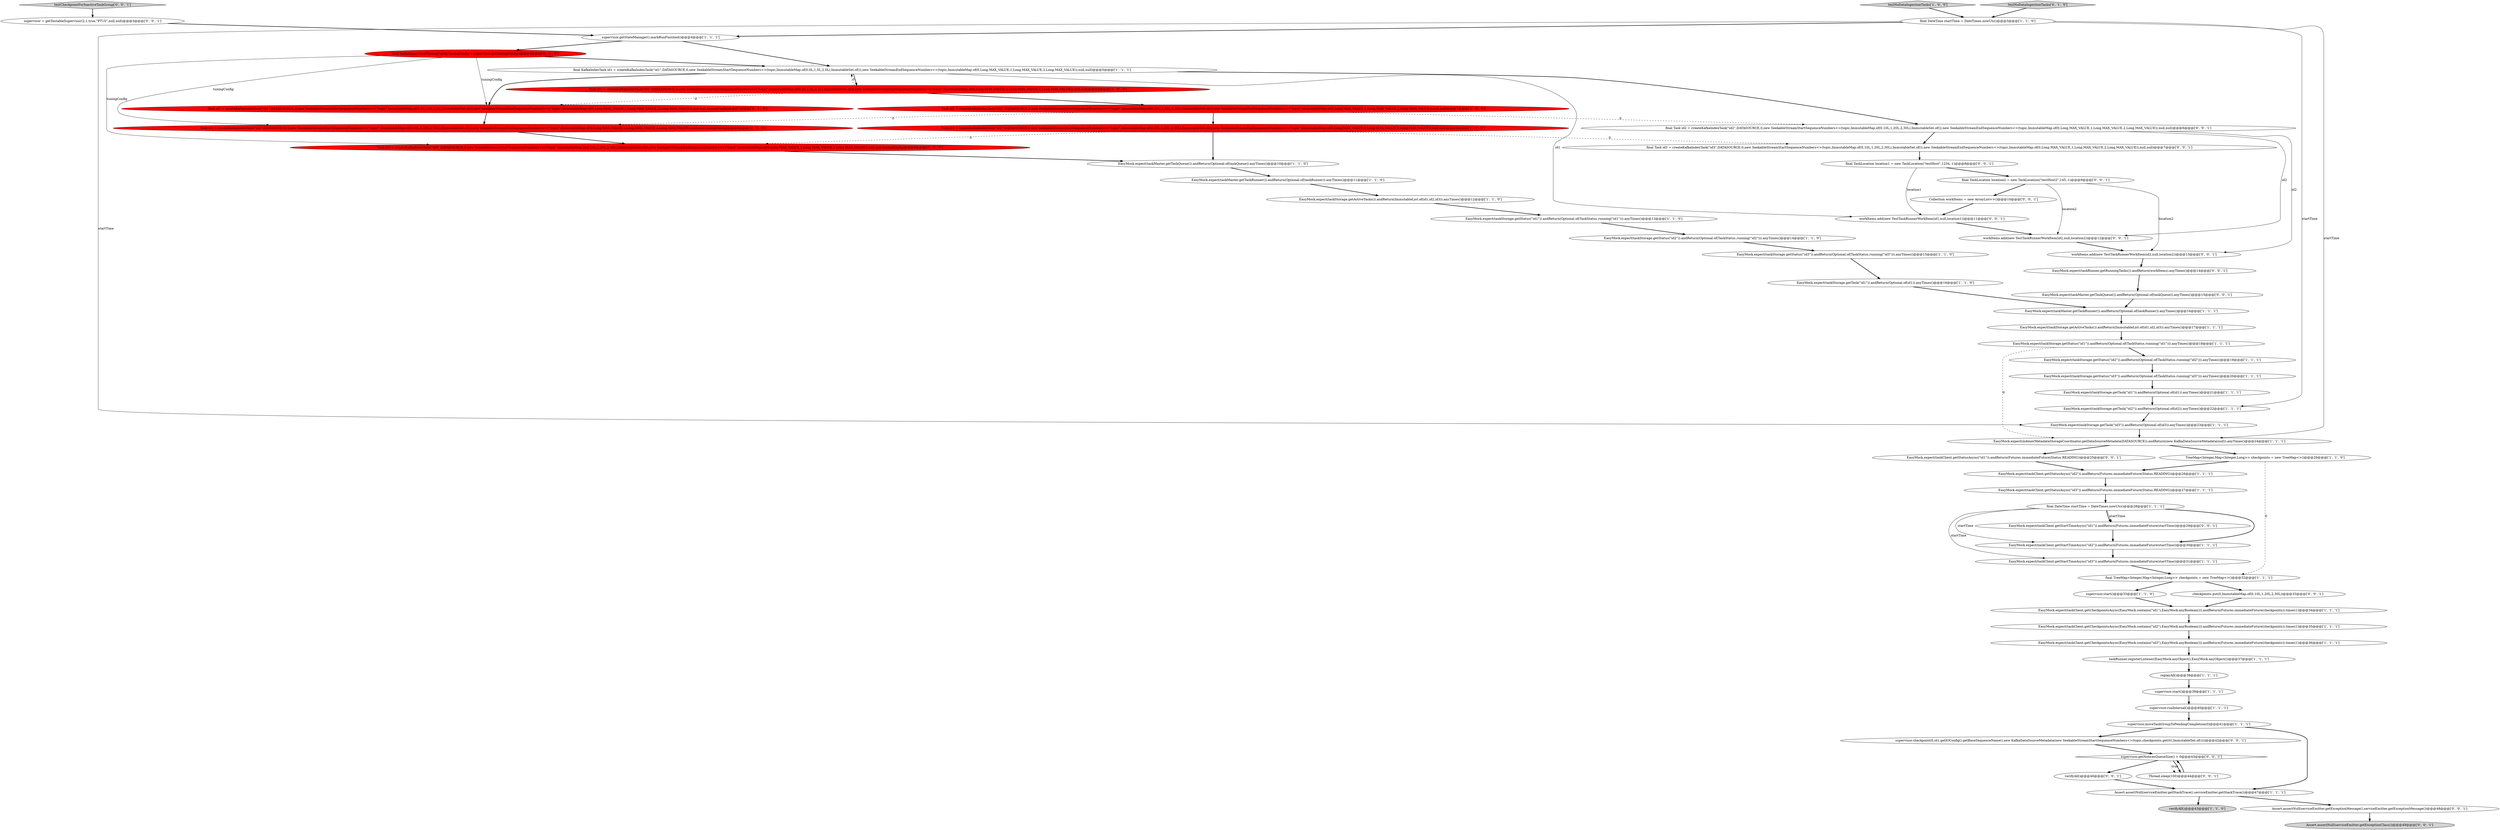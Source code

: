 digraph {
42 [style = filled, label = "Task id3 = createKafkaIndexTask(\"id3\",DATASOURCE,0,new SeekableStreamStartSequenceNumbers<>(\"topic\",ImmutableMap.of(0,10L,1,20L,2,30L),ImmutableSet.of()),new SeekableStreamEndSequenceNumbers<>(\"topic\",ImmutableMap.of(0,Long.MAX_VALUE,1,Long.MAX_VALUE,2,Long.MAX_VALUE)),null,null,tuningConfig)@@@9@@@['0', '1', '0']", fillcolor = red, shape = ellipse image = "AAA1AAABBB2BBB"];
48 [style = filled, label = "Thread.sleep(100)@@@44@@@['0', '0', '1']", fillcolor = white, shape = ellipse image = "AAA0AAABBB3BBB"];
55 [style = filled, label = "EasyMock.expect(taskMaster.getTaskQueue()).andReturn(Optional.of(taskQueue)).anyTimes()@@@15@@@['0', '0', '1']", fillcolor = white, shape = ellipse image = "AAA0AAABBB3BBB"];
44 [style = filled, label = "testNoDataIngestionTasks['0', '1', '0']", fillcolor = lightgray, shape = diamond image = "AAA0AAABBB2BBB"];
29 [style = filled, label = "EasyMock.expect(taskStorage.getTask(\"id3\")).andReturn(Optional.of(id3)).anyTimes()@@@23@@@['1', '1', '1']", fillcolor = white, shape = ellipse image = "AAA0AAABBB1BBB"];
51 [style = filled, label = "final TaskLocation location1 = new TaskLocation(\"testHost\",1234,-1)@@@8@@@['0', '0', '1']", fillcolor = white, shape = ellipse image = "AAA0AAABBB3BBB"];
22 [style = filled, label = "testNoDataIngestionTasks['1', '0', '0']", fillcolor = lightgray, shape = diamond image = "AAA0AAABBB1BBB"];
24 [style = filled, label = "EasyMock.expect(taskMaster.getTaskQueue()).andReturn(Optional.of(taskQueue)).anyTimes()@@@10@@@['1', '1', '0']", fillcolor = white, shape = ellipse image = "AAA0AAABBB1BBB"];
45 [style = filled, label = "Task id1 = createKafkaIndexTask(\"id1\",DATASOURCE,0,new SeekableStreamStartSequenceNumbers<>(\"topic\",ImmutableMap.of(0,0L,1,0L,2,0L),ImmutableSet.of()),new SeekableStreamEndSequenceNumbers<>(\"topic\",ImmutableMap.of(0,Long.MAX_VALUE,1,Long.MAX_VALUE,2,Long.MAX_VALUE)),null,null,tuningConfig)@@@7@@@['0', '1', '0']", fillcolor = red, shape = ellipse image = "AAA1AAABBB2BBB"];
19 [style = filled, label = "EasyMock.expect(taskStorage.getTask(\"id1\")).andReturn(Optional.of(id1)).anyTimes()@@@21@@@['1', '1', '1']", fillcolor = white, shape = ellipse image = "AAA0AAABBB1BBB"];
14 [style = filled, label = "EasyMock.expect(taskClient.getCheckpointsAsync(EasyMock.contains(\"id2\"),EasyMock.anyBoolean())).andReturn(Futures.immediateFuture(checkpoints)).times(1)@@@35@@@['1', '1', '1']", fillcolor = white, shape = ellipse image = "AAA0AAABBB1BBB"];
28 [style = filled, label = "final KafkaIndexTask id1 = createKafkaIndexTask(\"id1\",DATASOURCE,0,new SeekableStreamStartSequenceNumbers<>(topic,ImmutableMap.of(0,0L,1,0L,2,0L),ImmutableSet.of()),new SeekableStreamEndSequenceNumbers<>(topic,ImmutableMap.of(0,Long.MAX_VALUE,1,Long.MAX_VALUE,2,Long.MAX_VALUE)),null,null)@@@5@@@['1', '1', '1']", fillcolor = white, shape = ellipse image = "AAA0AAABBB1BBB"];
9 [style = filled, label = "supervisor.start()@@@33@@@['1', '1', '0']", fillcolor = white, shape = ellipse image = "AAA0AAABBB1BBB"];
40 [style = filled, label = "EasyMock.expect(taskStorage.getStatus(\"id1\")).andReturn(Optional.of(TaskStatus.running(\"id1\"))).anyTimes()@@@18@@@['1', '1', '1']", fillcolor = white, shape = ellipse image = "AAA0AAABBB1BBB"];
56 [style = filled, label = "EasyMock.expect(taskClient.getStatusAsync(\"id1\")).andReturn(Futures.immediateFuture(Status.READING))@@@25@@@['0', '0', '1']", fillcolor = white, shape = ellipse image = "AAA0AAABBB3BBB"];
10 [style = filled, label = "EasyMock.expect(taskStorage.getStatus(\"id2\")).andReturn(Optional.of(TaskStatus.running(\"id2\"))).anyTimes()@@@14@@@['1', '1', '0']", fillcolor = white, shape = ellipse image = "AAA0AAABBB1BBB"];
43 [style = filled, label = "Task id2 = createKafkaIndexTask(\"id2\",DATASOURCE,0,new SeekableStreamStartSequenceNumbers<>(\"topic\",ImmutableMap.of(0,10L,1,20L,2,30L),ImmutableSet.of()),new SeekableStreamEndSequenceNumbers<>(\"topic\",ImmutableMap.of(0,Long.MAX_VALUE,1,Long.MAX_VALUE,2,Long.MAX_VALUE)),null,null,tuningConfig)@@@8@@@['0', '1', '0']", fillcolor = red, shape = ellipse image = "AAA1AAABBB2BBB"];
61 [style = filled, label = "final Task id3 = createKafkaIndexTask(\"id3\",DATASOURCE,0,new SeekableStreamStartSequenceNumbers<>(topic,ImmutableMap.of(0,10L,1,20L,2,30L),ImmutableSet.of()),new SeekableStreamEndSequenceNumbers<>(topic,ImmutableMap.of(0,Long.MAX_VALUE,1,Long.MAX_VALUE,2,Long.MAX_VALUE)),null,null)@@@7@@@['0', '0', '1']", fillcolor = white, shape = ellipse image = "AAA0AAABBB3BBB"];
13 [style = filled, label = "EasyMock.expect(taskStorage.getStatus(\"id2\")).andReturn(Optional.of(TaskStatus.running(\"id2\"))).anyTimes()@@@19@@@['1', '1', '1']", fillcolor = white, shape = ellipse image = "AAA0AAABBB1BBB"];
0 [style = filled, label = "verifyAll()@@@43@@@['1', '1', '0']", fillcolor = lightgray, shape = ellipse image = "AAA0AAABBB1BBB"];
53 [style = filled, label = "final TaskLocation location2 = new TaskLocation(\"testHost2\",145,-1)@@@9@@@['0', '0', '1']", fillcolor = white, shape = ellipse image = "AAA0AAABBB3BBB"];
4 [style = filled, label = "final TreeMap<Integer,Map<Integer,Long>> checkpoints = new TreeMap<>()@@@32@@@['1', '1', '1']", fillcolor = white, shape = ellipse image = "AAA0AAABBB1BBB"];
57 [style = filled, label = "workItems.add(new TestTaskRunnerWorkItem(id2,null,location2))@@@13@@@['0', '0', '1']", fillcolor = white, shape = ellipse image = "AAA0AAABBB3BBB"];
15 [style = filled, label = "TreeMap<Integer,Map<Integer,Long>> checkpoints = new TreeMap<>()@@@26@@@['1', '1', '0']", fillcolor = white, shape = ellipse image = "AAA0AAABBB1BBB"];
60 [style = filled, label = "supervisor.checkpoint(0,id1.getIOConfig().getBaseSequenceName(),new KafkaDataSourceMetadata(new SeekableStreamStartSequenceNumbers<>(topic,checkpoints.get(0),ImmutableSet.of())))@@@42@@@['0', '0', '1']", fillcolor = white, shape = ellipse image = "AAA0AAABBB3BBB"];
3 [style = filled, label = "EasyMock.expect(taskStorage.getTask(\"id1\")).andReturn(Optional.of(id1)).anyTimes()@@@16@@@['1', '1', '0']", fillcolor = white, shape = ellipse image = "AAA0AAABBB1BBB"];
54 [style = filled, label = "supervisor.getNoticesQueueSize() > 0@@@43@@@['0', '0', '1']", fillcolor = white, shape = diamond image = "AAA0AAABBB3BBB"];
20 [style = filled, label = "final DateTime startTime = DateTimes.nowUtc()@@@3@@@['1', '1', '0']", fillcolor = white, shape = ellipse image = "AAA0AAABBB1BBB"];
49 [style = filled, label = "final Task id2 = createKafkaIndexTask(\"id2\",DATASOURCE,0,new SeekableStreamStartSequenceNumbers<>(topic,ImmutableMap.of(0,10L,1,20L,2,30L),ImmutableSet.of()),new SeekableStreamEndSequenceNumbers<>(topic,ImmutableMap.of(0,Long.MAX_VALUE,1,Long.MAX_VALUE,2,Long.MAX_VALUE)),null,null)@@@6@@@['0', '0', '1']", fillcolor = white, shape = ellipse image = "AAA0AAABBB3BBB"];
32 [style = filled, label = "Task id3 = createKafkaIndexTask(\"id3\",DATASOURCE,0,new SeekableStreamStartSequenceNumbers<>(\"topic\",ImmutableMap.of(0,10L,1,20L,2,30L),ImmutableSet.of()),new SeekableStreamEndSequenceNumbers<>(\"topic\",ImmutableMap.of(0,Long.MAX_VALUE,1,Long.MAX_VALUE,2,Long.MAX_VALUE)),null,null)@@@8@@@['1', '0', '0']", fillcolor = red, shape = ellipse image = "AAA1AAABBB1BBB"];
11 [style = filled, label = "EasyMock.expect(taskClient.getStatusAsync(\"id2\")).andReturn(Futures.immediateFuture(Status.READING))@@@26@@@['1', '1', '1']", fillcolor = white, shape = ellipse image = "AAA0AAABBB1BBB"];
31 [style = filled, label = "EasyMock.expect(taskClient.getStartTimeAsync(\"id3\")).andReturn(Futures.immediateFuture(startTime))@@@31@@@['1', '1', '1']", fillcolor = white, shape = ellipse image = "AAA0AAABBB1BBB"];
34 [style = filled, label = "supervisor.runInternal()@@@40@@@['1', '1', '1']", fillcolor = white, shape = ellipse image = "AAA0AAABBB1BBB"];
35 [style = filled, label = "EasyMock.expect(taskClient.getCheckpointsAsync(EasyMock.contains(\"id3\"),EasyMock.anyBoolean())).andReturn(Futures.immediateFuture(checkpoints)).times(1)@@@36@@@['1', '1', '1']", fillcolor = white, shape = ellipse image = "AAA0AAABBB1BBB"];
16 [style = filled, label = "EasyMock.expect(taskMaster.getTaskRunner()).andReturn(Optional.of(taskRunner)).anyTimes()@@@16@@@['1', '1', '1']", fillcolor = white, shape = ellipse image = "AAA0AAABBB1BBB"];
59 [style = filled, label = "workItems.add(new TestTaskRunnerWorkItem(id2,null,location2))@@@12@@@['0', '0', '1']", fillcolor = white, shape = ellipse image = "AAA0AAABBB3BBB"];
65 [style = filled, label = "checkpoints.put(0,ImmutableMap.of(0,10L,1,20L,2,30L))@@@33@@@['0', '0', '1']", fillcolor = white, shape = ellipse image = "AAA0AAABBB3BBB"];
38 [style = filled, label = "Task id2 = createKafkaIndexTask(\"id2\",DATASOURCE,0,new SeekableStreamStartSequenceNumbers<>(\"topic\",ImmutableMap.of(0,10L,1,20L,2,30L),ImmutableSet.of()),new SeekableStreamEndSequenceNumbers<>(\"topic\",ImmutableMap.of(0,Long.MAX_VALUE,1,Long.MAX_VALUE,2,Long.MAX_VALUE)),null,null)@@@7@@@['1', '0', '0']", fillcolor = red, shape = ellipse image = "AAA1AAABBB1BBB"];
8 [style = filled, label = "supervisor.getStateManager().markRunFinished()@@@4@@@['1', '1', '1']", fillcolor = white, shape = ellipse image = "AAA0AAABBB1BBB"];
50 [style = filled, label = "EasyMock.expect(taskRunner.getRunningTasks()).andReturn(workItems).anyTimes()@@@14@@@['0', '0', '1']", fillcolor = white, shape = ellipse image = "AAA0AAABBB3BBB"];
6 [style = filled, label = "final DateTime startTime = DateTimes.nowUtc()@@@28@@@['1', '1', '1']", fillcolor = white, shape = ellipse image = "AAA0AAABBB1BBB"];
47 [style = filled, label = "supervisor = getTestableSupervisor(2,1,true,\"PT1S\",null,null)@@@3@@@['0', '0', '1']", fillcolor = white, shape = ellipse image = "AAA0AAABBB3BBB"];
25 [style = filled, label = "Assert.assertNull(serviceEmitter.getStackTrace(),serviceEmitter.getStackTrace())@@@47@@@['1', '1', '1']", fillcolor = white, shape = ellipse image = "AAA0AAABBB1BBB"];
33 [style = filled, label = "EasyMock.expect(taskStorage.getStatus(\"id3\")).andReturn(Optional.of(TaskStatus.running(\"id3\"))).anyTimes()@@@20@@@['1', '1', '1']", fillcolor = white, shape = ellipse image = "AAA0AAABBB1BBB"];
2 [style = filled, label = "EasyMock.expect(taskStorage.getActiveTasks()).andReturn(ImmutableList.of(id1,id2,id3)).anyTimes()@@@12@@@['1', '1', '0']", fillcolor = white, shape = ellipse image = "AAA0AAABBB1BBB"];
63 [style = filled, label = "EasyMock.expect(taskClient.getStartTimeAsync(\"id1\")).andReturn(Futures.immediateFuture(startTime))@@@29@@@['0', '0', '1']", fillcolor = white, shape = ellipse image = "AAA0AAABBB3BBB"];
52 [style = filled, label = "testCheckpointForInactiveTaskGroup['0', '0', '1']", fillcolor = lightgray, shape = diamond image = "AAA0AAABBB3BBB"];
5 [style = filled, label = "EasyMock.expect(taskStorage.getStatus(\"id1\")).andReturn(Optional.of(TaskStatus.running(\"id1\"))).anyTimes()@@@13@@@['1', '1', '0']", fillcolor = white, shape = ellipse image = "AAA0AAABBB1BBB"];
62 [style = filled, label = "Collection workItems = new ArrayList<>()@@@10@@@['0', '0', '1']", fillcolor = white, shape = ellipse image = "AAA0AAABBB3BBB"];
41 [style = filled, label = "final KafkaSupervisorTuningConfig tuningConfig = supervisor.getTuningConfig()@@@5@@@['0', '1', '0']", fillcolor = red, shape = ellipse image = "AAA1AAABBB2BBB"];
66 [style = filled, label = "Assert.assertNull(serviceEmitter.getExceptionMessage(),serviceEmitter.getExceptionMessage())@@@48@@@['0', '0', '1']", fillcolor = white, shape = ellipse image = "AAA0AAABBB3BBB"];
46 [style = filled, label = "workItems.add(new TestTaskRunnerWorkItem(id1,null,location1))@@@11@@@['0', '0', '1']", fillcolor = white, shape = ellipse image = "AAA0AAABBB3BBB"];
36 [style = filled, label = "supervisor.moveTaskGroupToPendingCompletion(0)@@@41@@@['1', '1', '1']", fillcolor = white, shape = ellipse image = "AAA0AAABBB1BBB"];
1 [style = filled, label = "taskRunner.registerListener(EasyMock.anyObject(),EasyMock.anyObject())@@@37@@@['1', '1', '1']", fillcolor = white, shape = ellipse image = "AAA0AAABBB1BBB"];
30 [style = filled, label = "EasyMock.expect(taskClient.getStatusAsync(\"id3\")).andReturn(Futures.immediateFuture(Status.READING))@@@27@@@['1', '1', '1']", fillcolor = white, shape = ellipse image = "AAA0AAABBB1BBB"];
27 [style = filled, label = "EasyMock.expect(indexerMetadataStorageCoordinator.getDataSourceMetadata(DATASOURCE)).andReturn(new KafkaDataSourceMetadata(null)).anyTimes()@@@24@@@['1', '1', '1']", fillcolor = white, shape = ellipse image = "AAA0AAABBB1BBB"];
18 [style = filled, label = "replayAll()@@@38@@@['1', '1', '1']", fillcolor = white, shape = ellipse image = "AAA0AAABBB1BBB"];
64 [style = filled, label = "Assert.assertNull(serviceEmitter.getExceptionClass())@@@49@@@['0', '0', '1']", fillcolor = lightgray, shape = ellipse image = "AAA0AAABBB3BBB"];
37 [style = filled, label = "EasyMock.expect(taskStorage.getActiveTasks()).andReturn(ImmutableList.of(id1,id2,id3)).anyTimes()@@@17@@@['1', '1', '1']", fillcolor = white, shape = ellipse image = "AAA0AAABBB1BBB"];
23 [style = filled, label = "EasyMock.expect(taskStorage.getTask(\"id2\")).andReturn(Optional.of(id2)).anyTimes()@@@22@@@['1', '1', '1']", fillcolor = white, shape = ellipse image = "AAA0AAABBB1BBB"];
39 [style = filled, label = "EasyMock.expect(taskMaster.getTaskRunner()).andReturn(Optional.of(taskRunner)).anyTimes()@@@11@@@['1', '1', '0']", fillcolor = white, shape = ellipse image = "AAA0AAABBB1BBB"];
12 [style = filled, label = "EasyMock.expect(taskClient.getCheckpointsAsync(EasyMock.contains(\"id1\"),EasyMock.anyBoolean())).andReturn(Futures.immediateFuture(checkpoints)).times(1)@@@34@@@['1', '1', '1']", fillcolor = white, shape = ellipse image = "AAA0AAABBB1BBB"];
17 [style = filled, label = "Task id1 = createKafkaIndexTask(\"id1\",DATASOURCE,0,new SeekableStreamStartSequenceNumbers<>(\"topic\",ImmutableMap.of(0,0L,1,0L,2,0L),ImmutableSet.of()),new SeekableStreamEndSequenceNumbers<>(\"topic\",ImmutableMap.of(0,Long.MAX_VALUE,1,Long.MAX_VALUE,2,Long.MAX_VALUE)),null,null)@@@6@@@['1', '0', '0']", fillcolor = red, shape = ellipse image = "AAA1AAABBB1BBB"];
21 [style = filled, label = "supervisor.start()@@@39@@@['1', '1', '1']", fillcolor = white, shape = ellipse image = "AAA0AAABBB1BBB"];
58 [style = filled, label = "verifyAll()@@@46@@@['0', '0', '1']", fillcolor = white, shape = ellipse image = "AAA0AAABBB3BBB"];
26 [style = filled, label = "EasyMock.expect(taskStorage.getStatus(\"id3\")).andReturn(Optional.of(TaskStatus.running(\"id3\"))).anyTimes()@@@15@@@['1', '1', '0']", fillcolor = white, shape = ellipse image = "AAA0AAABBB1BBB"];
7 [style = filled, label = "EasyMock.expect(taskClient.getStartTimeAsync(\"id2\")).andReturn(Futures.immediateFuture(startTime))@@@30@@@['1', '1', '1']", fillcolor = white, shape = ellipse image = "AAA0AAABBB1BBB"];
16->37 [style = bold, label=""];
14->35 [style = bold, label=""];
43->42 [style = bold, label=""];
24->39 [style = bold, label=""];
59->57 [style = bold, label=""];
51->53 [style = bold, label=""];
7->31 [style = bold, label=""];
3->16 [style = bold, label=""];
15->4 [style = dashed, label="0"];
30->6 [style = bold, label=""];
40->13 [style = bold, label=""];
27->15 [style = bold, label=""];
41->28 [style = bold, label=""];
48->54 [style = bold, label=""];
17->38 [style = bold, label=""];
23->29 [style = bold, label=""];
17->28 [style = dashed, label="0"];
51->46 [style = solid, label="location1"];
52->47 [style = bold, label=""];
15->11 [style = bold, label=""];
45->43 [style = bold, label=""];
66->64 [style = bold, label=""];
50->55 [style = bold, label=""];
46->59 [style = bold, label=""];
28->45 [style = bold, label=""];
5->10 [style = bold, label=""];
8->28 [style = bold, label=""];
62->46 [style = bold, label=""];
41->45 [style = solid, label="tuningConfig"];
65->12 [style = bold, label=""];
31->4 [style = bold, label=""];
10->26 [style = bold, label=""];
41->42 [style = solid, label="tuningConfig"];
4->65 [style = bold, label=""];
17->45 [style = dashed, label="0"];
54->58 [style = bold, label=""];
27->56 [style = bold, label=""];
38->32 [style = bold, label=""];
32->61 [style = dashed, label="0"];
29->27 [style = bold, label=""];
20->8 [style = bold, label=""];
36->25 [style = bold, label=""];
22->20 [style = bold, label=""];
58->25 [style = bold, label=""];
44->20 [style = bold, label=""];
34->36 [style = bold, label=""];
12->14 [style = bold, label=""];
63->7 [style = bold, label=""];
6->7 [style = bold, label=""];
11->30 [style = bold, label=""];
25->0 [style = bold, label=""];
56->11 [style = bold, label=""];
4->9 [style = bold, label=""];
60->54 [style = bold, label=""];
20->27 [style = solid, label="startTime"];
49->59 [style = solid, label="id2"];
6->31 [style = solid, label="startTime"];
8->41 [style = bold, label=""];
40->27 [style = dashed, label="0"];
26->3 [style = bold, label=""];
6->7 [style = solid, label="startTime"];
21->34 [style = bold, label=""];
28->49 [style = bold, label=""];
54->48 [style = dotted, label="true"];
53->59 [style = solid, label="location2"];
41->43 [style = solid, label="tuningConfig"];
38->43 [style = dashed, label="0"];
42->24 [style = bold, label=""];
49->61 [style = bold, label=""];
53->62 [style = bold, label=""];
35->1 [style = bold, label=""];
39->2 [style = bold, label=""];
36->60 [style = bold, label=""];
28->17 [style = bold, label=""];
9->12 [style = bold, label=""];
55->16 [style = bold, label=""];
18->21 [style = bold, label=""];
33->19 [style = bold, label=""];
6->63 [style = bold, label=""];
2->5 [style = bold, label=""];
28->46 [style = solid, label="id1"];
61->51 [style = bold, label=""];
53->57 [style = solid, label="location2"];
47->8 [style = bold, label=""];
57->50 [style = bold, label=""];
38->49 [style = dashed, label="0"];
54->48 [style = bold, label=""];
1->18 [style = bold, label=""];
20->23 [style = solid, label="startTime"];
20->29 [style = solid, label="startTime"];
19->23 [style = bold, label=""];
32->42 [style = dashed, label="0"];
6->63 [style = solid, label="startTime"];
49->57 [style = solid, label="id2"];
13->33 [style = bold, label=""];
32->24 [style = bold, label=""];
25->66 [style = bold, label=""];
37->40 [style = bold, label=""];
}
